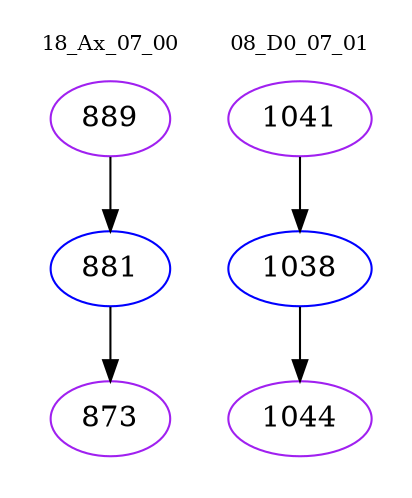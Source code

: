digraph{
subgraph cluster_0 {
color = white
label = "18_Ax_07_00";
fontsize=10;
T0_889 [label="889", color="purple"]
T0_889 -> T0_881 [color="black"]
T0_881 [label="881", color="blue"]
T0_881 -> T0_873 [color="black"]
T0_873 [label="873", color="purple"]
}
subgraph cluster_1 {
color = white
label = "08_D0_07_01";
fontsize=10;
T1_1041 [label="1041", color="purple"]
T1_1041 -> T1_1038 [color="black"]
T1_1038 [label="1038", color="blue"]
T1_1038 -> T1_1044 [color="black"]
T1_1044 [label="1044", color="purple"]
}
}
